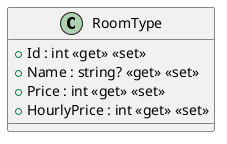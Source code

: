 @startuml
class RoomType {
    + Id : int <<get>> <<set>>
    + Name : string? <<get>> <<set>>
    + Price : int <<get>> <<set>>
    + HourlyPrice : int <<get>> <<set>>
}
@enduml
